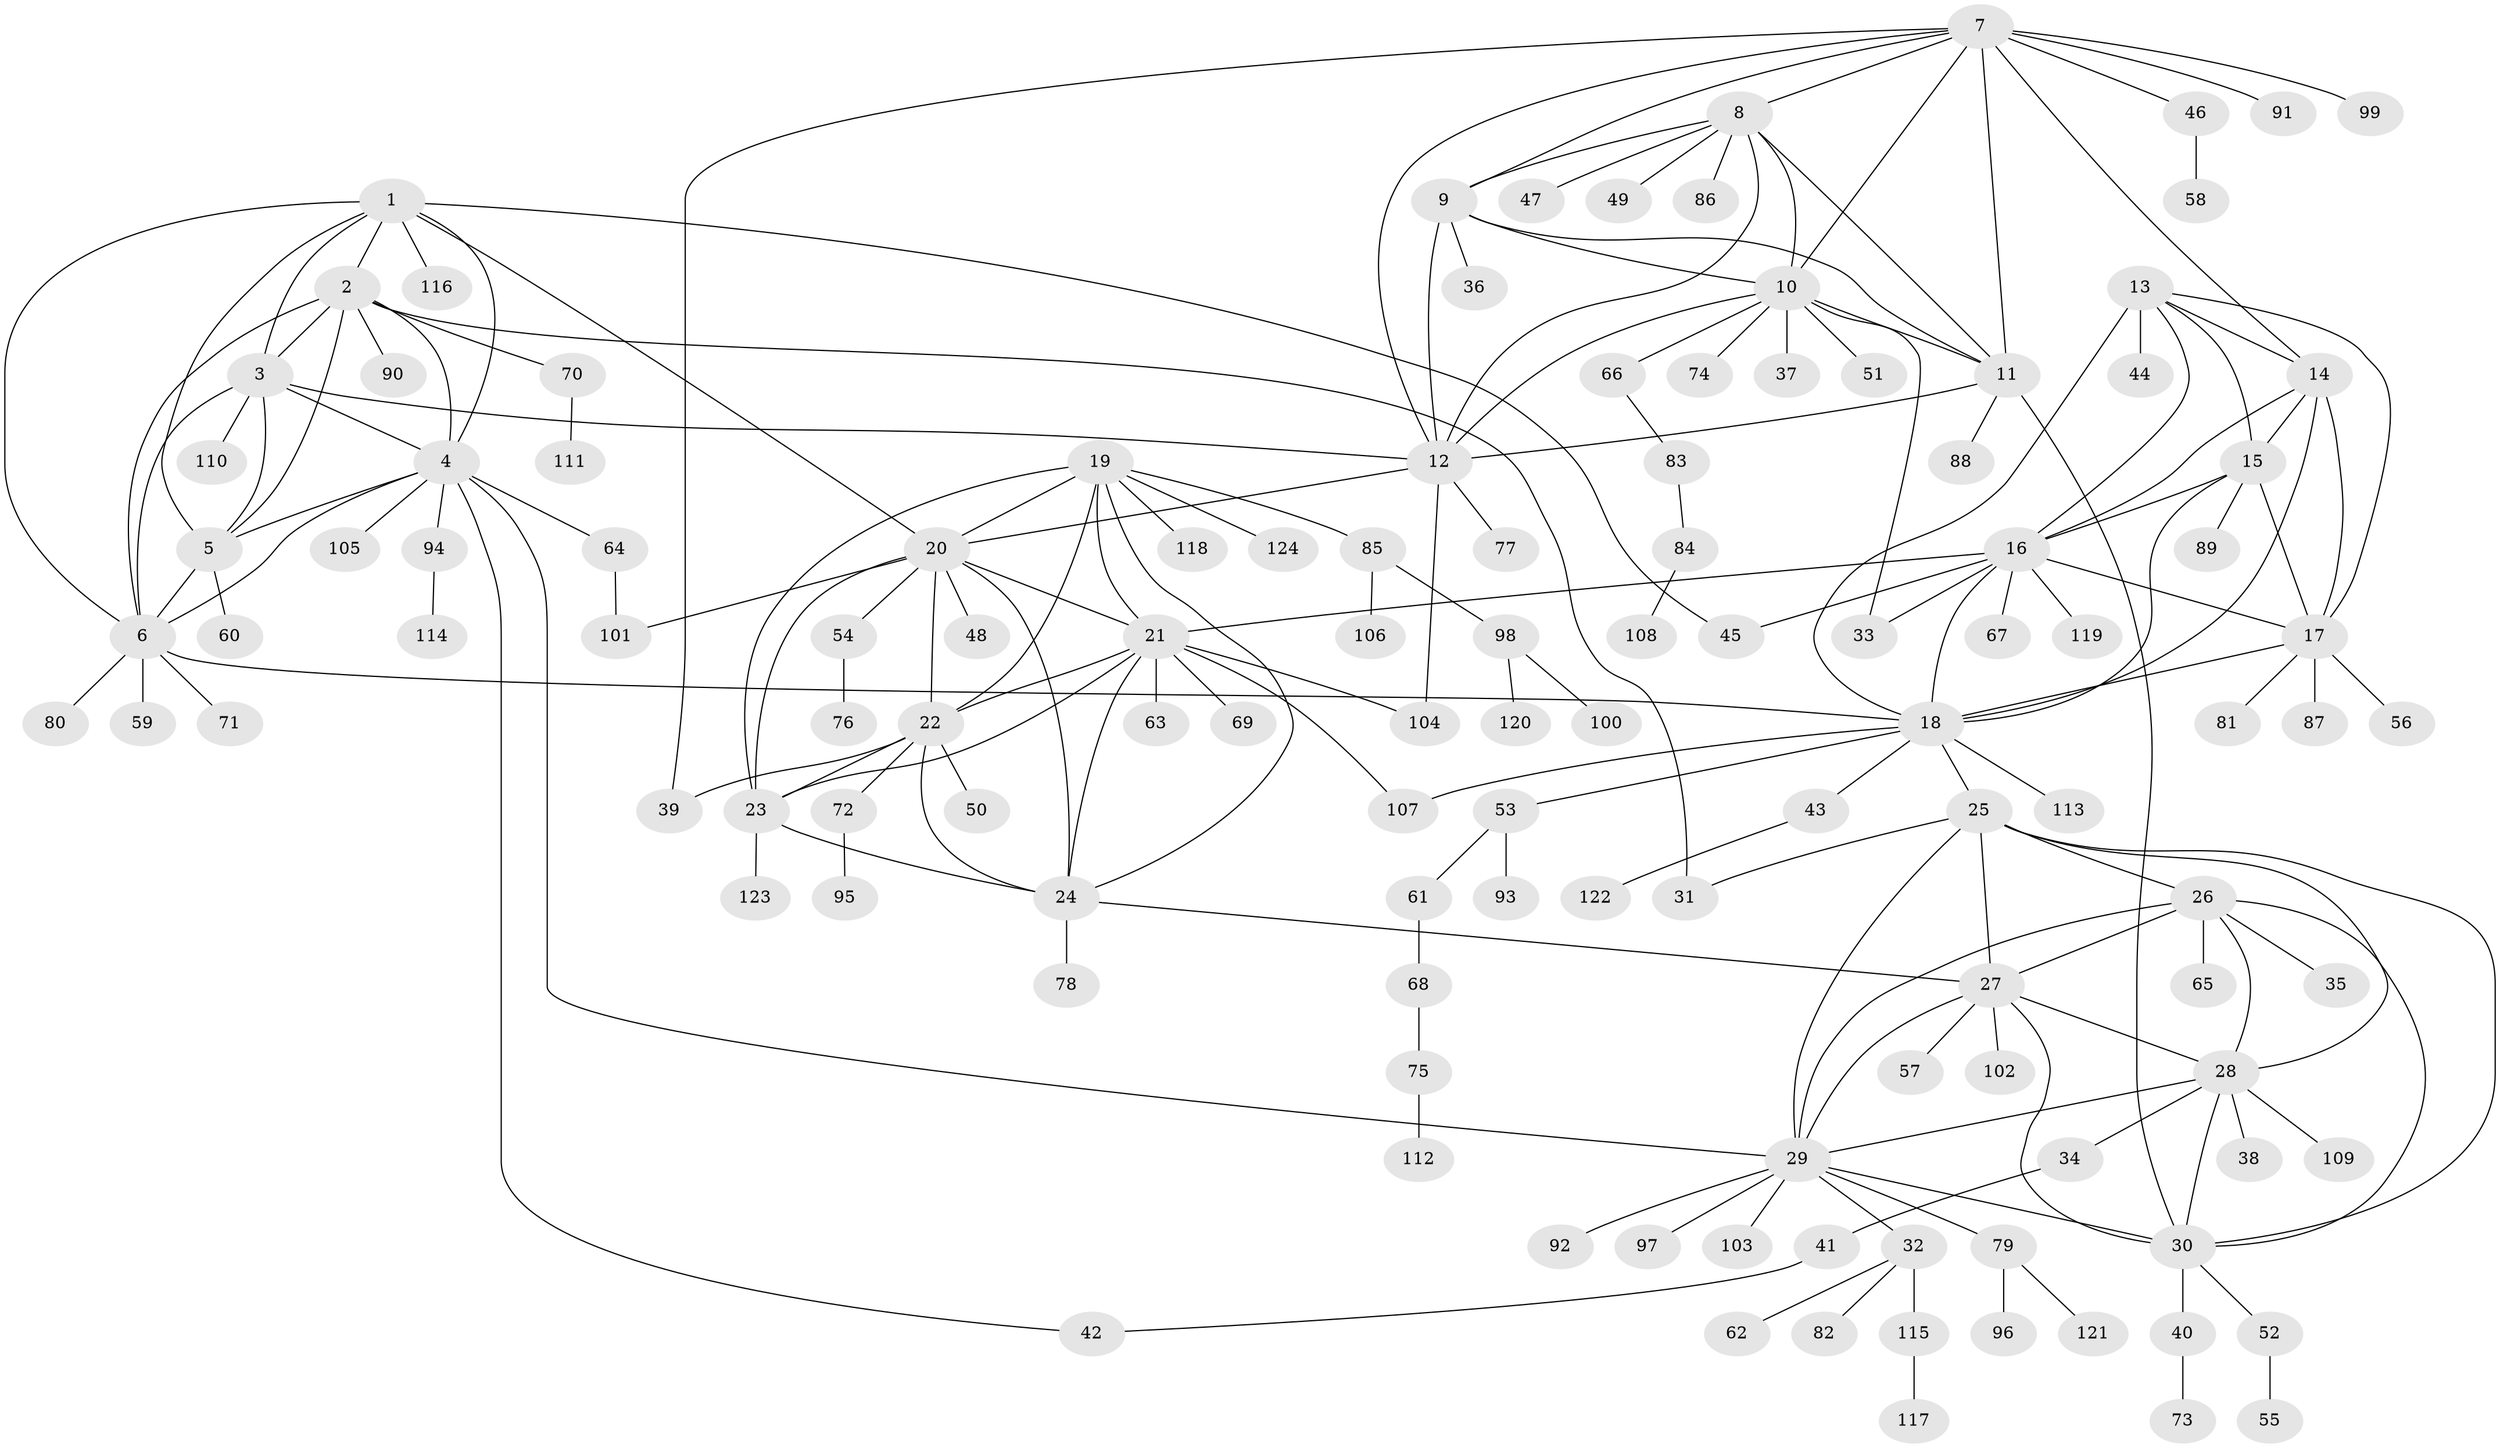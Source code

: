 // coarse degree distribution, {9: 0.04838709677419355, 11: 0.016129032258064516, 6: 0.11290322580645161, 2: 0.0967741935483871, 1: 0.5967741935483871, 12: 0.016129032258064516, 7: 0.04838709677419355, 4: 0.03225806451612903, 8: 0.03225806451612903}
// Generated by graph-tools (version 1.1) at 2025/48/03/06/25 01:48:58]
// undirected, 124 vertices, 187 edges
graph export_dot {
graph [start="1"]
  node [color=gray90,style=filled];
  1;
  2;
  3;
  4;
  5;
  6;
  7;
  8;
  9;
  10;
  11;
  12;
  13;
  14;
  15;
  16;
  17;
  18;
  19;
  20;
  21;
  22;
  23;
  24;
  25;
  26;
  27;
  28;
  29;
  30;
  31;
  32;
  33;
  34;
  35;
  36;
  37;
  38;
  39;
  40;
  41;
  42;
  43;
  44;
  45;
  46;
  47;
  48;
  49;
  50;
  51;
  52;
  53;
  54;
  55;
  56;
  57;
  58;
  59;
  60;
  61;
  62;
  63;
  64;
  65;
  66;
  67;
  68;
  69;
  70;
  71;
  72;
  73;
  74;
  75;
  76;
  77;
  78;
  79;
  80;
  81;
  82;
  83;
  84;
  85;
  86;
  87;
  88;
  89;
  90;
  91;
  92;
  93;
  94;
  95;
  96;
  97;
  98;
  99;
  100;
  101;
  102;
  103;
  104;
  105;
  106;
  107;
  108;
  109;
  110;
  111;
  112;
  113;
  114;
  115;
  116;
  117;
  118;
  119;
  120;
  121;
  122;
  123;
  124;
  1 -- 2;
  1 -- 3;
  1 -- 4;
  1 -- 5;
  1 -- 6;
  1 -- 20;
  1 -- 45;
  1 -- 116;
  2 -- 3;
  2 -- 4;
  2 -- 5;
  2 -- 6;
  2 -- 31;
  2 -- 70;
  2 -- 90;
  3 -- 4;
  3 -- 5;
  3 -- 6;
  3 -- 12;
  3 -- 110;
  4 -- 5;
  4 -- 6;
  4 -- 29;
  4 -- 42;
  4 -- 64;
  4 -- 94;
  4 -- 105;
  5 -- 6;
  5 -- 60;
  6 -- 18;
  6 -- 59;
  6 -- 71;
  6 -- 80;
  7 -- 8;
  7 -- 9;
  7 -- 10;
  7 -- 11;
  7 -- 12;
  7 -- 14;
  7 -- 39;
  7 -- 46;
  7 -- 91;
  7 -- 99;
  8 -- 9;
  8 -- 10;
  8 -- 11;
  8 -- 12;
  8 -- 47;
  8 -- 49;
  8 -- 86;
  9 -- 10;
  9 -- 11;
  9 -- 12;
  9 -- 36;
  10 -- 11;
  10 -- 12;
  10 -- 33;
  10 -- 37;
  10 -- 51;
  10 -- 66;
  10 -- 74;
  11 -- 12;
  11 -- 30;
  11 -- 88;
  12 -- 20;
  12 -- 77;
  12 -- 104;
  13 -- 14;
  13 -- 15;
  13 -- 16;
  13 -- 17;
  13 -- 18;
  13 -- 44;
  14 -- 15;
  14 -- 16;
  14 -- 17;
  14 -- 18;
  15 -- 16;
  15 -- 17;
  15 -- 18;
  15 -- 89;
  16 -- 17;
  16 -- 18;
  16 -- 21;
  16 -- 33;
  16 -- 45;
  16 -- 67;
  16 -- 119;
  17 -- 18;
  17 -- 56;
  17 -- 81;
  17 -- 87;
  18 -- 25;
  18 -- 43;
  18 -- 53;
  18 -- 107;
  18 -- 113;
  19 -- 20;
  19 -- 21;
  19 -- 22;
  19 -- 23;
  19 -- 24;
  19 -- 85;
  19 -- 118;
  19 -- 124;
  20 -- 21;
  20 -- 22;
  20 -- 23;
  20 -- 24;
  20 -- 48;
  20 -- 54;
  20 -- 101;
  21 -- 22;
  21 -- 23;
  21 -- 24;
  21 -- 63;
  21 -- 69;
  21 -- 104;
  21 -- 107;
  22 -- 23;
  22 -- 24;
  22 -- 39;
  22 -- 50;
  22 -- 72;
  23 -- 24;
  23 -- 123;
  24 -- 27;
  24 -- 78;
  25 -- 26;
  25 -- 27;
  25 -- 28;
  25 -- 29;
  25 -- 30;
  25 -- 31;
  26 -- 27;
  26 -- 28;
  26 -- 29;
  26 -- 30;
  26 -- 35;
  26 -- 65;
  27 -- 28;
  27 -- 29;
  27 -- 30;
  27 -- 57;
  27 -- 102;
  28 -- 29;
  28 -- 30;
  28 -- 34;
  28 -- 38;
  28 -- 109;
  29 -- 30;
  29 -- 32;
  29 -- 79;
  29 -- 92;
  29 -- 97;
  29 -- 103;
  30 -- 40;
  30 -- 52;
  32 -- 62;
  32 -- 82;
  32 -- 115;
  34 -- 41;
  40 -- 73;
  41 -- 42;
  43 -- 122;
  46 -- 58;
  52 -- 55;
  53 -- 61;
  53 -- 93;
  54 -- 76;
  61 -- 68;
  64 -- 101;
  66 -- 83;
  68 -- 75;
  70 -- 111;
  72 -- 95;
  75 -- 112;
  79 -- 96;
  79 -- 121;
  83 -- 84;
  84 -- 108;
  85 -- 98;
  85 -- 106;
  94 -- 114;
  98 -- 100;
  98 -- 120;
  115 -- 117;
}
